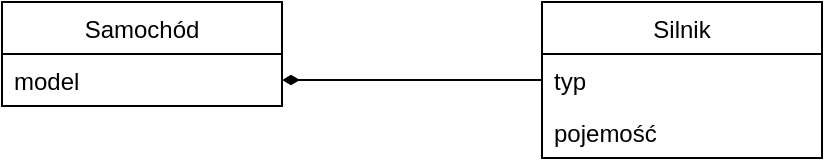 <mxfile version="20.8.16" type="device"><diagram id="C5RBs43oDa-KdzZeNtuy" name="Page-1"><mxGraphModel dx="2074" dy="1214" grid="1" gridSize="10" guides="1" tooltips="1" connect="1" arrows="1" fold="1" page="1" pageScale="1" pageWidth="827" pageHeight="1169" math="0" shadow="0"><root><mxCell id="WIyWlLk6GJQsqaUBKTNV-0"/><mxCell id="WIyWlLk6GJQsqaUBKTNV-1" parent="WIyWlLk6GJQsqaUBKTNV-0"/><mxCell id="QQ59HB0LkB5OWUIwrBRo-12" value="Samochód" style="swimlane;fontStyle=0;childLayout=stackLayout;horizontal=1;startSize=26;fillColor=none;horizontalStack=0;resizeParent=1;resizeParentMax=0;resizeLast=0;collapsible=1;marginBottom=0;" vertex="1" parent="WIyWlLk6GJQsqaUBKTNV-1"><mxGeometry x="130" y="353" width="140" height="52" as="geometry"/></mxCell><mxCell id="QQ59HB0LkB5OWUIwrBRo-13" value="model" style="text;strokeColor=none;fillColor=none;align=left;verticalAlign=top;spacingLeft=4;spacingRight=4;overflow=hidden;rotatable=0;points=[[0,0.5],[1,0.5]];portConstraint=eastwest;" vertex="1" parent="QQ59HB0LkB5OWUIwrBRo-12"><mxGeometry y="26" width="140" height="26" as="geometry"/></mxCell><mxCell id="QQ59HB0LkB5OWUIwrBRo-16" value="Silnik" style="swimlane;fontStyle=0;childLayout=stackLayout;horizontal=1;startSize=26;fillColor=none;horizontalStack=0;resizeParent=1;resizeParentMax=0;resizeLast=0;collapsible=1;marginBottom=0;" vertex="1" parent="WIyWlLk6GJQsqaUBKTNV-1"><mxGeometry x="400" y="353" width="140" height="78" as="geometry"/></mxCell><mxCell id="QQ59HB0LkB5OWUIwrBRo-17" value="typ" style="text;strokeColor=none;fillColor=none;align=left;verticalAlign=top;spacingLeft=4;spacingRight=4;overflow=hidden;rotatable=0;points=[[0,0.5],[1,0.5]];portConstraint=eastwest;" vertex="1" parent="QQ59HB0LkB5OWUIwrBRo-16"><mxGeometry y="26" width="140" height="26" as="geometry"/></mxCell><mxCell id="QQ59HB0LkB5OWUIwrBRo-18" value="pojemość" style="text;strokeColor=none;fillColor=none;align=left;verticalAlign=top;spacingLeft=4;spacingRight=4;overflow=hidden;rotatable=0;points=[[0,0.5],[1,0.5]];portConstraint=eastwest;" vertex="1" parent="QQ59HB0LkB5OWUIwrBRo-16"><mxGeometry y="52" width="140" height="26" as="geometry"/></mxCell><mxCell id="QQ59HB0LkB5OWUIwrBRo-20" style="edgeStyle=orthogonalEdgeStyle;rounded=0;orthogonalLoop=1;jettySize=auto;html=1;exitX=0;exitY=0.5;exitDx=0;exitDy=0;startArrow=none;startFill=0;endArrow=diamondThin;endFill=1;" edge="1" parent="WIyWlLk6GJQsqaUBKTNV-1" source="QQ59HB0LkB5OWUIwrBRo-17" target="QQ59HB0LkB5OWUIwrBRo-13"><mxGeometry relative="1" as="geometry"/></mxCell></root></mxGraphModel></diagram></mxfile>